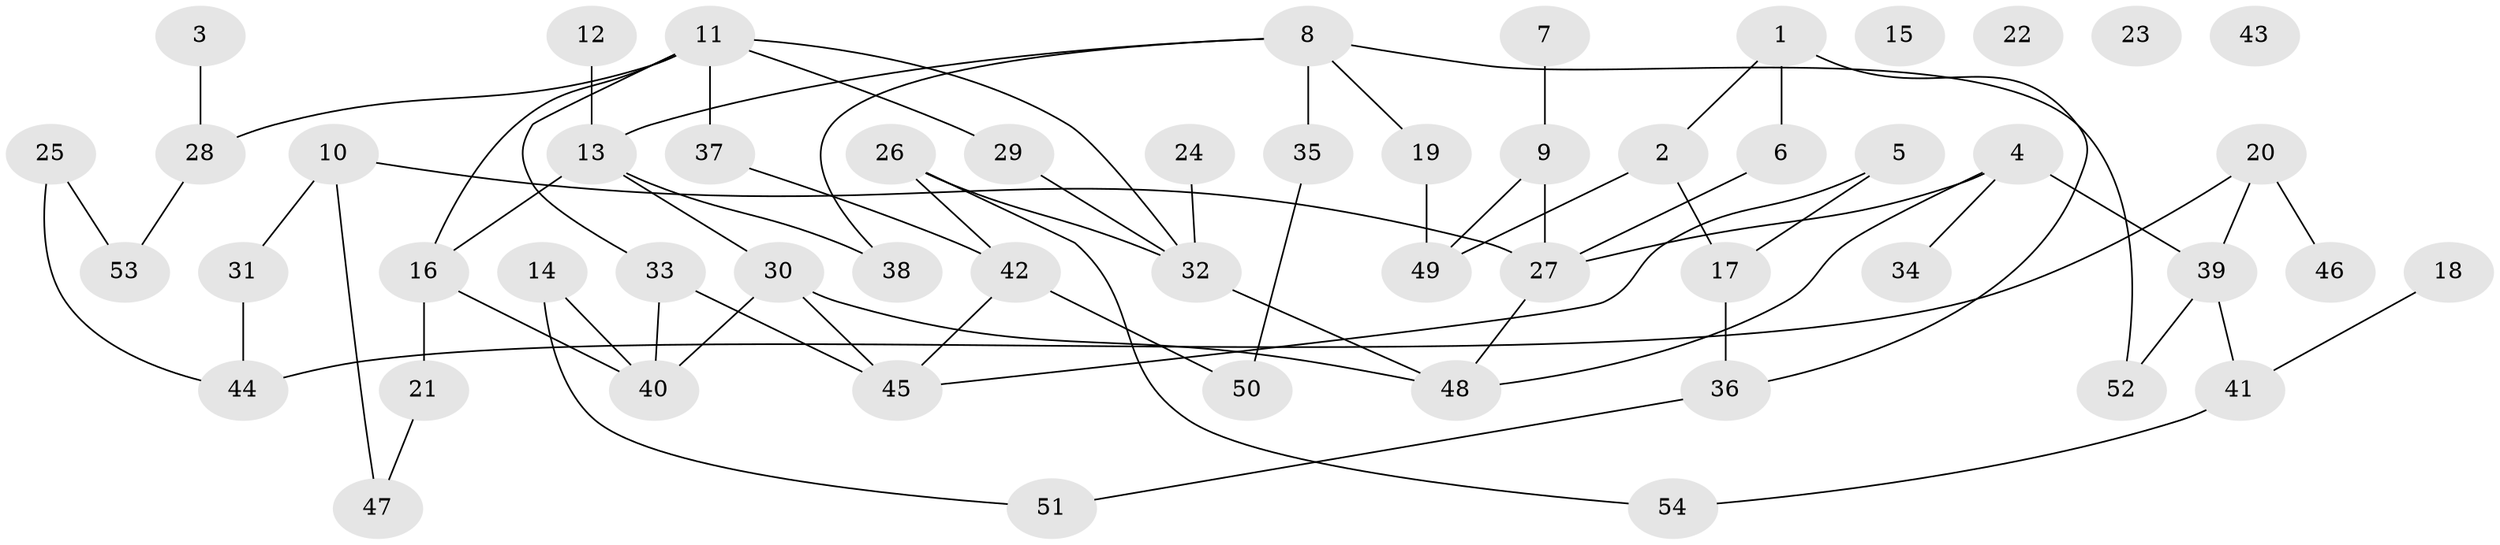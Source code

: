 // coarse degree distribution, {3: 0.23529411764705882, 2: 0.29411764705882354, 1: 0.17647058823529413, 6: 0.08823529411764706, 4: 0.14705882352941177, 5: 0.058823529411764705}
// Generated by graph-tools (version 1.1) at 2025/48/03/04/25 22:48:18]
// undirected, 54 vertices, 69 edges
graph export_dot {
  node [color=gray90,style=filled];
  1;
  2;
  3;
  4;
  5;
  6;
  7;
  8;
  9;
  10;
  11;
  12;
  13;
  14;
  15;
  16;
  17;
  18;
  19;
  20;
  21;
  22;
  23;
  24;
  25;
  26;
  27;
  28;
  29;
  30;
  31;
  32;
  33;
  34;
  35;
  36;
  37;
  38;
  39;
  40;
  41;
  42;
  43;
  44;
  45;
  46;
  47;
  48;
  49;
  50;
  51;
  52;
  53;
  54;
  1 -- 2;
  1 -- 6;
  1 -- 36;
  2 -- 17;
  2 -- 49;
  3 -- 28;
  4 -- 27;
  4 -- 34;
  4 -- 39;
  4 -- 48;
  5 -- 17;
  5 -- 45;
  6 -- 27;
  7 -- 9;
  8 -- 13;
  8 -- 19;
  8 -- 35;
  8 -- 38;
  8 -- 52;
  9 -- 27;
  9 -- 49;
  10 -- 27;
  10 -- 31;
  10 -- 47;
  11 -- 16;
  11 -- 28;
  11 -- 29;
  11 -- 32;
  11 -- 33;
  11 -- 37;
  12 -- 13;
  13 -- 16;
  13 -- 30;
  13 -- 38;
  14 -- 40;
  14 -- 51;
  16 -- 21;
  16 -- 40;
  17 -- 36;
  18 -- 41;
  19 -- 49;
  20 -- 39;
  20 -- 44;
  20 -- 46;
  21 -- 47;
  24 -- 32;
  25 -- 44;
  25 -- 53;
  26 -- 32;
  26 -- 42;
  26 -- 54;
  27 -- 48;
  28 -- 53;
  29 -- 32;
  30 -- 40;
  30 -- 45;
  30 -- 48;
  31 -- 44;
  32 -- 48;
  33 -- 40;
  33 -- 45;
  35 -- 50;
  36 -- 51;
  37 -- 42;
  39 -- 41;
  39 -- 52;
  41 -- 54;
  42 -- 45;
  42 -- 50;
}

